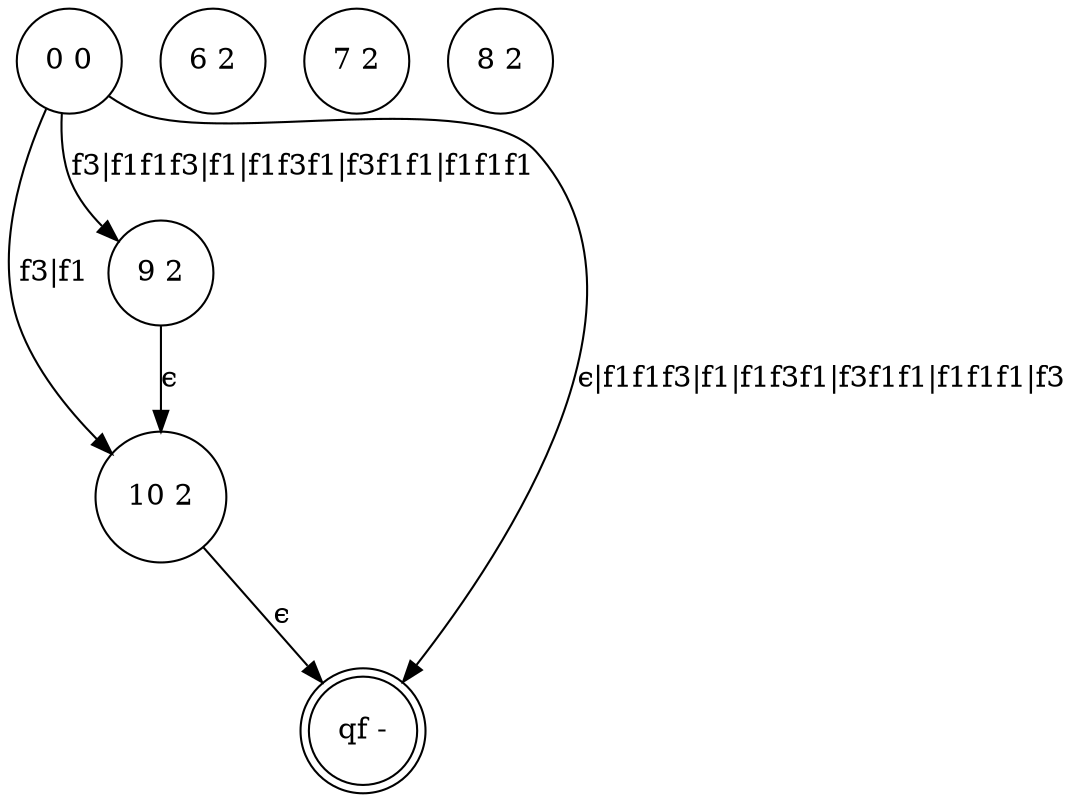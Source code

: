 digraph 43 {
	"10 2" [shape=circle]
	"9 2" [shape=circle]
	"6 2" [shape=circle]
	"7 2" [shape=circle]
	"9 2" [shape=circle]
	"qf -" [shape=doublecircle]
	"0 0" [shape=circle]
	"8 2" [shape=circle]
	"9 2" -> "10 2" [label="ϵ"]
	"10 2" -> "qf -" [label="ϵ"]
	"0 0" -> "10 2" [label="f3|f1"]
	"0 0" -> "qf -" [label="ϵ|f1f1f3|f1|f1f3f1|f3f1f1|f1f1f1|f3"]
	"0 0" -> "9 2" [label="f3|f1f1f3|f1|f1f3f1|f3f1f1|f1f1f1"]
}
